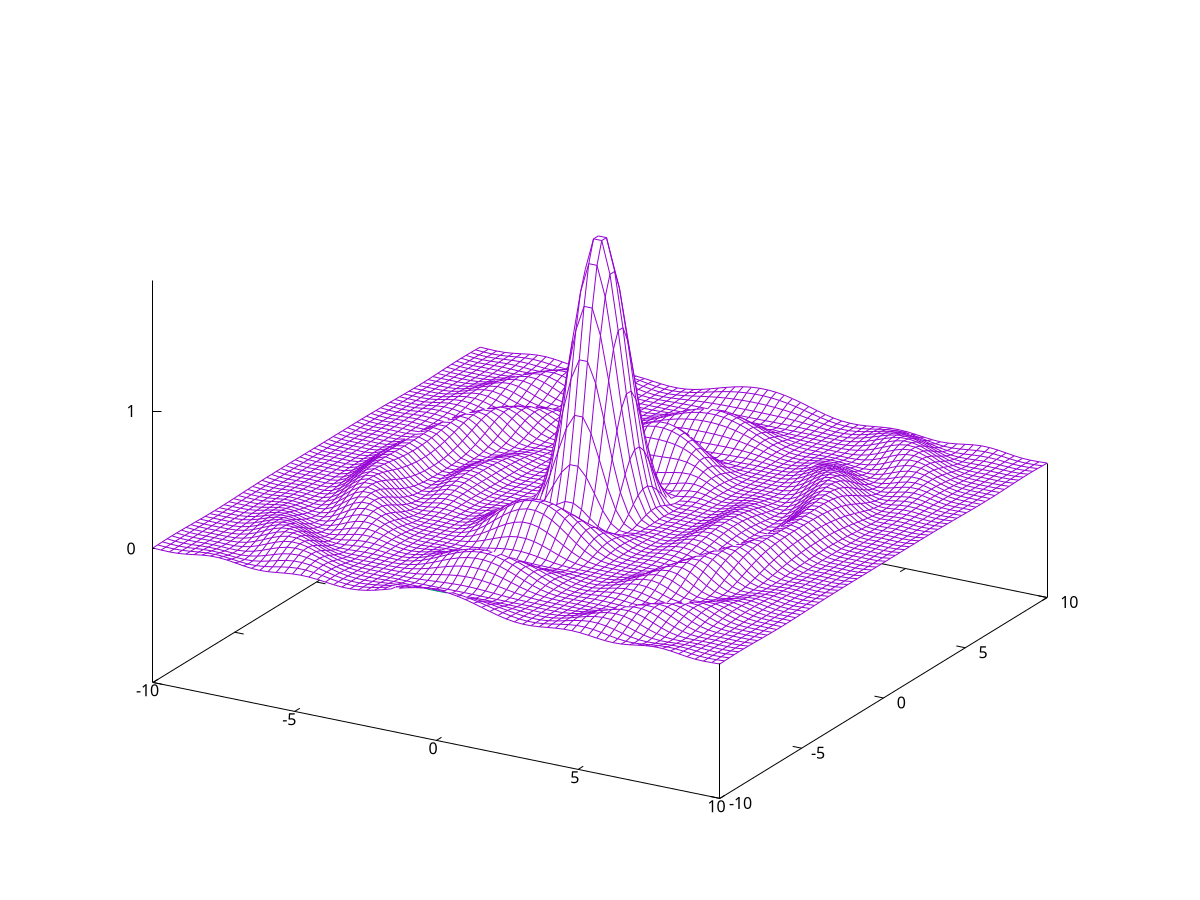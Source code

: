 set hidden
set ztics 0, 1, 2
set isosample 70
splot  (besj0(sqrt(x**2+y**2)))**2 * (1+cos(x)) notitle
set term postscript eps
set output "young.eps"
replot